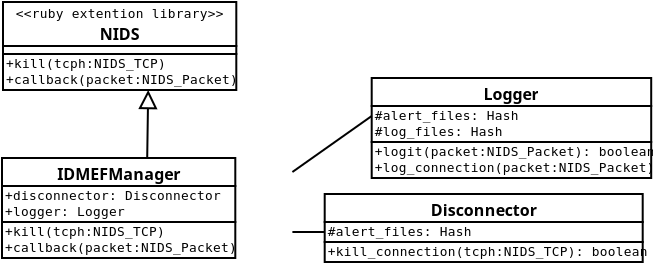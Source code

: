 <?xml version="1.0"?>
<diagram xmlns:dia="http://www.lysator.liu.se/~alla/dia/">
  <diagramdata>
    <attribute name="background">
      <color val="#ffffff"/>
    </attribute>
    <attribute name="paper">
      <composite type="paper">
        <attribute name="name">
          <string>#A4#</string>
        </attribute>
        <attribute name="tmargin">
          <real val="2.82"/>
        </attribute>
        <attribute name="bmargin">
          <real val="2.82"/>
        </attribute>
        <attribute name="lmargin">
          <real val="2.82"/>
        </attribute>
        <attribute name="rmargin">
          <real val="2.82"/>
        </attribute>
        <attribute name="is_portrait">
          <boolean val="true"/>
        </attribute>
        <attribute name="scaling">
          <real val="1"/>
        </attribute>
        <attribute name="fitto">
          <boolean val="false"/>
        </attribute>
      </composite>
    </attribute>
    <attribute name="grid">
      <composite type="grid">
        <attribute name="width_x">
          <real val="1"/>
        </attribute>
        <attribute name="width_y">
          <real val="1"/>
        </attribute>
        <attribute name="visible_x">
          <int val="1"/>
        </attribute>
        <attribute name="visible_y">
          <int val="1"/>
        </attribute>
      </composite>
    </attribute>
    <attribute name="guides">
      <composite type="guides">
        <attribute name="hguides"/>
        <attribute name="vguides"/>
      </composite>
    </attribute>
  </diagramdata>
  <layer name="&#199;&#216;&#183;&#202;" visible="true">
    <object type="UML - Class" version="0" id="O0">
      <attribute name="obj_pos">
        <point val="15.035,9.45"/>
      </attribute>
      <attribute name="obj_bb">
        <rectangle val="14.985,9.4;32.485,14.5"/>
      </attribute>
      <attribute name="elem_corner">
        <point val="15.035,9.45"/>
      </attribute>
      <attribute name="elem_width">
        <real val="17.4"/>
      </attribute>
      <attribute name="elem_height">
        <real val="5"/>
      </attribute>
      <attribute name="name">
        <string>#Logger#</string>
      </attribute>
      <attribute name="stereotype">
        <string/>
      </attribute>
      <attribute name="abstract">
        <boolean val="false"/>
      </attribute>
      <attribute name="suppress_attributes">
        <boolean val="false"/>
      </attribute>
      <attribute name="suppress_operations">
        <boolean val="false"/>
      </attribute>
      <attribute name="visible_attributes">
        <boolean val="true"/>
      </attribute>
      <attribute name="visible_operations">
        <boolean val="true"/>
      </attribute>
      <attribute name="attributes">
        <composite type="umlattribute">
          <attribute name="name">
            <string>#alert_files#</string>
          </attribute>
          <attribute name="type">
            <string>#Hash#</string>
          </attribute>
          <attribute name="value">
            <string/>
          </attribute>
          <attribute name="visibility">
            <enum val="2"/>
          </attribute>
          <attribute name="abstract">
            <boolean val="false"/>
          </attribute>
          <attribute name="class_scope">
            <boolean val="false"/>
          </attribute>
        </composite>
        <composite type="umlattribute">
          <attribute name="name">
            <string>#log_files#</string>
          </attribute>
          <attribute name="type">
            <string>#Hash#</string>
          </attribute>
          <attribute name="value">
            <string/>
          </attribute>
          <attribute name="visibility">
            <enum val="2"/>
          </attribute>
          <attribute name="abstract">
            <boolean val="false"/>
          </attribute>
          <attribute name="class_scope">
            <boolean val="true"/>
          </attribute>
        </composite>
      </attribute>
      <attribute name="operations">
        <composite type="umloperation">
          <attribute name="name">
            <string>#logit#</string>
          </attribute>
          <attribute name="type">
            <string>#boolean#</string>
          </attribute>
          <attribute name="visibility">
            <enum val="0"/>
          </attribute>
          <attribute name="abstract">
            <boolean val="false"/>
          </attribute>
          <attribute name="class_scope">
            <boolean val="false"/>
          </attribute>
          <attribute name="parameters">
            <composite type="umlparameter">
              <attribute name="name">
                <string>#packet#</string>
              </attribute>
              <attribute name="type">
                <string>#NIDS_Packet#</string>
              </attribute>
              <attribute name="value">
                <string/>
              </attribute>
              <attribute name="kind">
                <enum val="0"/>
              </attribute>
            </composite>
          </attribute>
        </composite>
        <composite type="umloperation">
          <attribute name="name">
            <string>#log_connection#</string>
          </attribute>
          <attribute name="type">
            <string/>
          </attribute>
          <attribute name="visibility">
            <enum val="0"/>
          </attribute>
          <attribute name="abstract">
            <boolean val="false"/>
          </attribute>
          <attribute name="class_scope">
            <boolean val="false"/>
          </attribute>
          <attribute name="parameters">
            <composite type="umlparameter">
              <attribute name="name">
                <string>#packet#</string>
              </attribute>
              <attribute name="type">
                <string>#NIDS_Packet#</string>
              </attribute>
              <attribute name="value">
                <string/>
              </attribute>
              <attribute name="kind">
                <enum val="0"/>
              </attribute>
            </composite>
          </attribute>
        </composite>
      </attribute>
      <attribute name="template">
        <boolean val="false"/>
      </attribute>
      <attribute name="templates"/>
    </object>
    <object type="UML - Class" version="0" id="O1">
      <attribute name="obj_pos">
        <point val="12.685,15.25"/>
      </attribute>
      <attribute name="obj_bb">
        <rectangle val="12.635,15.2;32.535,18.7"/>
      </attribute>
      <attribute name="elem_corner">
        <point val="12.685,15.25"/>
      </attribute>
      <attribute name="elem_width">
        <real val="19.8"/>
      </attribute>
      <attribute name="elem_height">
        <real val="3.4"/>
      </attribute>
      <attribute name="name">
        <string>#Disconnector#</string>
      </attribute>
      <attribute name="stereotype">
        <string/>
      </attribute>
      <attribute name="abstract">
        <boolean val="false"/>
      </attribute>
      <attribute name="suppress_attributes">
        <boolean val="false"/>
      </attribute>
      <attribute name="suppress_operations">
        <boolean val="false"/>
      </attribute>
      <attribute name="visible_attributes">
        <boolean val="true"/>
      </attribute>
      <attribute name="visible_operations">
        <boolean val="true"/>
      </attribute>
      <attribute name="attributes">
        <composite type="umlattribute">
          <attribute name="name">
            <string>#alert_files#</string>
          </attribute>
          <attribute name="type">
            <string>#Hash#</string>
          </attribute>
          <attribute name="value">
            <string/>
          </attribute>
          <attribute name="visibility">
            <enum val="2"/>
          </attribute>
          <attribute name="abstract">
            <boolean val="false"/>
          </attribute>
          <attribute name="class_scope">
            <boolean val="false"/>
          </attribute>
        </composite>
      </attribute>
      <attribute name="operations">
        <composite type="umloperation">
          <attribute name="name">
            <string>#kill_connection#</string>
          </attribute>
          <attribute name="type">
            <string>#boolean#</string>
          </attribute>
          <attribute name="visibility">
            <enum val="0"/>
          </attribute>
          <attribute name="abstract">
            <boolean val="false"/>
          </attribute>
          <attribute name="class_scope">
            <boolean val="false"/>
          </attribute>
          <attribute name="parameters">
            <composite type="umlparameter">
              <attribute name="name">
                <string>#tcph#</string>
              </attribute>
              <attribute name="type">
                <string>#NIDS_TCP#</string>
              </attribute>
              <attribute name="value">
                <string/>
              </attribute>
              <attribute name="kind">
                <enum val="0"/>
              </attribute>
            </composite>
          </attribute>
        </composite>
      </attribute>
      <attribute name="template">
        <boolean val="false"/>
      </attribute>
      <attribute name="templates"/>
    </object>
    <object type="UML - Class" version="0" id="O2">
      <attribute name="obj_pos">
        <point val="-3.45,13.45"/>
      </attribute>
      <attribute name="obj_bb">
        <rectangle val="-3.5,13.4;11.12,18.5"/>
      </attribute>
      <attribute name="elem_corner">
        <point val="-3.45,13.45"/>
      </attribute>
      <attribute name="elem_width">
        <real val="14.52"/>
      </attribute>
      <attribute name="elem_height">
        <real val="5"/>
      </attribute>
      <attribute name="name">
        <string>#IDMEFManager#</string>
      </attribute>
      <attribute name="stereotype">
        <string/>
      </attribute>
      <attribute name="abstract">
        <boolean val="false"/>
      </attribute>
      <attribute name="suppress_attributes">
        <boolean val="false"/>
      </attribute>
      <attribute name="suppress_operations">
        <boolean val="false"/>
      </attribute>
      <attribute name="visible_attributes">
        <boolean val="true"/>
      </attribute>
      <attribute name="visible_operations">
        <boolean val="true"/>
      </attribute>
      <attribute name="attributes">
        <composite type="umlattribute">
          <attribute name="name">
            <string>#disconnector#</string>
          </attribute>
          <attribute name="type">
            <string>#Disconnector#</string>
          </attribute>
          <attribute name="value">
            <string/>
          </attribute>
          <attribute name="visibility">
            <enum val="0"/>
          </attribute>
          <attribute name="abstract">
            <boolean val="false"/>
          </attribute>
          <attribute name="class_scope">
            <boolean val="false"/>
          </attribute>
        </composite>
        <composite type="umlattribute">
          <attribute name="name">
            <string>#logger#</string>
          </attribute>
          <attribute name="type">
            <string>#Logger#</string>
          </attribute>
          <attribute name="value">
            <string/>
          </attribute>
          <attribute name="visibility">
            <enum val="0"/>
          </attribute>
          <attribute name="abstract">
            <boolean val="false"/>
          </attribute>
          <attribute name="class_scope">
            <boolean val="false"/>
          </attribute>
        </composite>
      </attribute>
      <attribute name="operations">
        <composite type="umloperation">
          <attribute name="name">
            <string>#kill#</string>
          </attribute>
          <attribute name="type">
            <string/>
          </attribute>
          <attribute name="visibility">
            <enum val="0"/>
          </attribute>
          <attribute name="abstract">
            <boolean val="false"/>
          </attribute>
          <attribute name="class_scope">
            <boolean val="false"/>
          </attribute>
          <attribute name="parameters">
            <composite type="umlparameter">
              <attribute name="name">
                <string>#tcph#</string>
              </attribute>
              <attribute name="type">
                <string>#NIDS_TCP#</string>
              </attribute>
              <attribute name="value">
                <string/>
              </attribute>
              <attribute name="kind">
                <enum val="0"/>
              </attribute>
            </composite>
          </attribute>
        </composite>
        <composite type="umloperation">
          <attribute name="name">
            <string>#callback#</string>
          </attribute>
          <attribute name="type">
            <string/>
          </attribute>
          <attribute name="visibility">
            <enum val="0"/>
          </attribute>
          <attribute name="abstract">
            <boolean val="false"/>
          </attribute>
          <attribute name="class_scope">
            <boolean val="false"/>
          </attribute>
          <attribute name="parameters">
            <composite type="umlparameter">
              <attribute name="name">
                <string>#packet#</string>
              </attribute>
              <attribute name="type">
                <string>#NIDS_Packet#</string>
              </attribute>
              <attribute name="value">
                <string/>
              </attribute>
              <attribute name="kind">
                <enum val="0"/>
              </attribute>
            </composite>
          </attribute>
        </composite>
      </attribute>
      <attribute name="template">
        <boolean val="false"/>
      </attribute>
      <attribute name="templates"/>
    </object>
    <object type="UML - Class" version="0" id="O3">
      <attribute name="obj_pos">
        <point val="-3.4,5.65"/>
      </attribute>
      <attribute name="obj_bb">
        <rectangle val="-3.45,5.6;11.17,10.1"/>
      </attribute>
      <attribute name="elem_corner">
        <point val="-3.4,5.65"/>
      </attribute>
      <attribute name="elem_width">
        <real val="14.52"/>
      </attribute>
      <attribute name="elem_height">
        <real val="4.4"/>
      </attribute>
      <attribute name="name">
        <string>#NIDS#</string>
      </attribute>
      <attribute name="stereotype">
        <string>#ruby extention library#</string>
      </attribute>
      <attribute name="abstract">
        <boolean val="false"/>
      </attribute>
      <attribute name="suppress_attributes">
        <boolean val="false"/>
      </attribute>
      <attribute name="suppress_operations">
        <boolean val="false"/>
      </attribute>
      <attribute name="visible_attributes">
        <boolean val="true"/>
      </attribute>
      <attribute name="visible_operations">
        <boolean val="true"/>
      </attribute>
      <attribute name="attributes"/>
      <attribute name="operations">
        <composite type="umloperation">
          <attribute name="name">
            <string>#kill#</string>
          </attribute>
          <attribute name="type">
            <string/>
          </attribute>
          <attribute name="visibility">
            <enum val="0"/>
          </attribute>
          <attribute name="abstract">
            <boolean val="false"/>
          </attribute>
          <attribute name="class_scope">
            <boolean val="false"/>
          </attribute>
          <attribute name="parameters">
            <composite type="umlparameter">
              <attribute name="name">
                <string>#tcph#</string>
              </attribute>
              <attribute name="type">
                <string>#NIDS_TCP#</string>
              </attribute>
              <attribute name="value">
                <string/>
              </attribute>
              <attribute name="kind">
                <enum val="0"/>
              </attribute>
            </composite>
          </attribute>
        </composite>
        <composite type="umloperation">
          <attribute name="name">
            <string>#callback#</string>
          </attribute>
          <attribute name="type">
            <string/>
          </attribute>
          <attribute name="visibility">
            <enum val="0"/>
          </attribute>
          <attribute name="abstract">
            <boolean val="false"/>
          </attribute>
          <attribute name="class_scope">
            <boolean val="false"/>
          </attribute>
          <attribute name="parameters">
            <composite type="umlparameter">
              <attribute name="name">
                <string>#packet#</string>
              </attribute>
              <attribute name="type">
                <string>#NIDS_Packet#</string>
              </attribute>
              <attribute name="value">
                <string/>
              </attribute>
              <attribute name="kind">
                <enum val="0"/>
              </attribute>
            </composite>
          </attribute>
        </composite>
      </attribute>
      <attribute name="template">
        <boolean val="false"/>
      </attribute>
      <attribute name="templates"/>
    </object>
    <object type="Standard - Line" version="0" id="O4">
      <attribute name="obj_pos">
        <point val="3.81,13.45"/>
      </attribute>
      <attribute name="obj_bb">
        <rectangle val="2.96,9.2;4.71,14.3"/>
      </attribute>
      <attribute name="conn_endpoints">
        <point val="3.81,13.45"/>
        <point val="3.86,10.05"/>
      </attribute>
      <attribute name="numcp">
        <int val="1"/>
      </attribute>
      <attribute name="end_arrow">
        <enum val="2"/>
      </attribute>
      <attribute name="end_arrow_length">
        <real val="0.8"/>
      </attribute>
      <attribute name="end_arrow_width">
        <real val="0.8"/>
      </attribute>
      <connections>
        <connection handle="0" to="O2" connection="1"/>
        <connection handle="1" to="O3" connection="6"/>
      </connections>
    </object>
    <object type="Standard - Line" version="0" id="O5">
      <attribute name="obj_pos">
        <point val="11.07,17.15"/>
      </attribute>
      <attribute name="obj_bb">
        <rectangle val="11.02,17.1;12.735,17.2"/>
      </attribute>
      <attribute name="conn_endpoints">
        <point val="11.07,17.15"/>
        <point val="12.685,17.15"/>
      </attribute>
      <attribute name="numcp">
        <int val="1"/>
      </attribute>
      <connections>
        <connection handle="0" to="O2" connection="13"/>
        <connection handle="1" to="O1" connection="8"/>
      </connections>
    </object>
    <object type="Standard - Line" version="0" id="O6">
      <attribute name="obj_pos">
        <point val="11.07,14.15"/>
      </attribute>
      <attribute name="obj_bb">
        <rectangle val="11.02,11.3;15.085,14.2"/>
      </attribute>
      <attribute name="conn_endpoints">
        <point val="11.07,14.15"/>
        <point val="15.035,11.35"/>
      </attribute>
      <attribute name="numcp">
        <int val="1"/>
      </attribute>
      <connections>
        <connection handle="0" to="O2" connection="4"/>
        <connection handle="1" to="O0" connection="8"/>
      </connections>
    </object>
  </layer>
</diagram>
